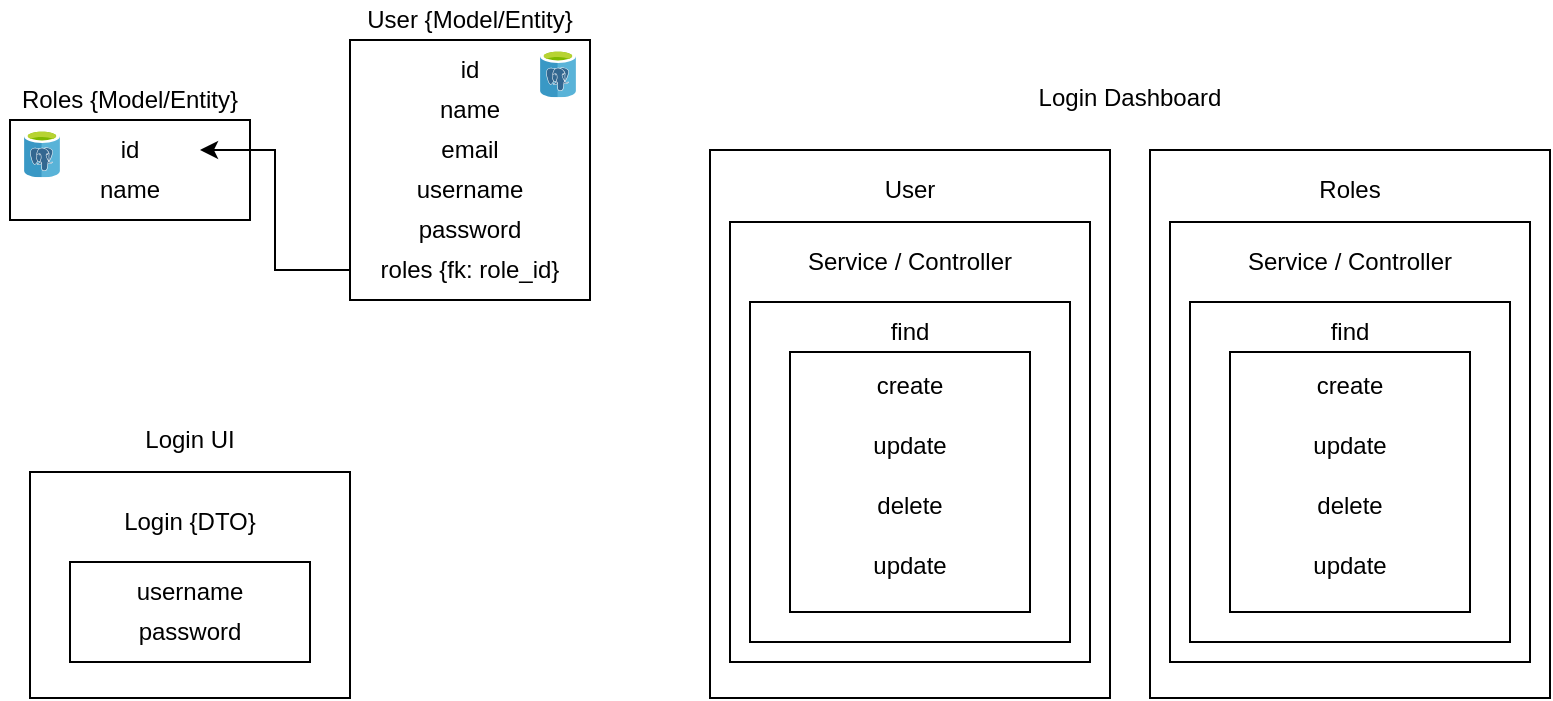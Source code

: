<mxfile version="14.5.1" type="device"><diagram id="w6bsHUb1zte6WI_Iq8Vv" name="Página-1"><mxGraphModel dx="1326" dy="798" grid="1" gridSize="10" guides="1" tooltips="1" connect="1" arrows="1" fold="1" page="1" pageScale="1" pageWidth="827" pageHeight="1169" math="0" shadow="0"><root><mxCell id="0"/><mxCell id="1" parent="0"/><mxCell id="RuOT1W9ouJWIUcCJPfvX-53" value="" style="rounded=0;whiteSpace=wrap;html=1;" vertex="1" parent="1"><mxGeometry x="380" y="85" width="200" height="274" as="geometry"/></mxCell><mxCell id="RuOT1W9ouJWIUcCJPfvX-54" value="Login Dashboard" style="text;html=1;strokeColor=none;fillColor=none;align=center;verticalAlign=middle;whiteSpace=wrap;rounded=0;" vertex="1" parent="1"><mxGeometry x="530" y="49" width="120" height="20" as="geometry"/></mxCell><mxCell id="RuOT1W9ouJWIUcCJPfvX-10" value="" style="rounded=0;whiteSpace=wrap;html=1;" vertex="1" parent="1"><mxGeometry x="390" y="121" width="180" height="220" as="geometry"/></mxCell><mxCell id="RuOT1W9ouJWIUcCJPfvX-1" value="" style="rounded=0;whiteSpace=wrap;html=1;" vertex="1" parent="1"><mxGeometry x="400" y="161" width="160" height="170" as="geometry"/></mxCell><mxCell id="RuOT1W9ouJWIUcCJPfvX-8" value="" style="rounded=0;whiteSpace=wrap;html=1;" vertex="1" parent="1"><mxGeometry x="420" y="186" width="120" height="130" as="geometry"/></mxCell><mxCell id="RuOT1W9ouJWIUcCJPfvX-2" value="Service / Controller" style="text;html=1;strokeColor=none;fillColor=none;align=center;verticalAlign=middle;whiteSpace=wrap;rounded=0;" vertex="1" parent="1"><mxGeometry x="405" y="131" width="150" height="20" as="geometry"/></mxCell><mxCell id="RuOT1W9ouJWIUcCJPfvX-3" value="create" style="text;html=1;strokeColor=none;fillColor=none;align=center;verticalAlign=middle;whiteSpace=wrap;rounded=0;" vertex="1" parent="1"><mxGeometry x="445" y="193" width="70" height="20" as="geometry"/></mxCell><mxCell id="RuOT1W9ouJWIUcCJPfvX-4" value="update" style="text;html=1;strokeColor=none;fillColor=none;align=center;verticalAlign=middle;whiteSpace=wrap;rounded=0;" vertex="1" parent="1"><mxGeometry x="450" y="223" width="60" height="20" as="geometry"/></mxCell><mxCell id="RuOT1W9ouJWIUcCJPfvX-6" value="delete" style="text;html=1;strokeColor=none;fillColor=none;align=center;verticalAlign=middle;whiteSpace=wrap;rounded=0;" vertex="1" parent="1"><mxGeometry x="450" y="253" width="60" height="20" as="geometry"/></mxCell><mxCell id="RuOT1W9ouJWIUcCJPfvX-7" value="update" style="text;html=1;strokeColor=none;fillColor=none;align=center;verticalAlign=middle;whiteSpace=wrap;rounded=0;" vertex="1" parent="1"><mxGeometry x="455" y="283" width="50" height="20" as="geometry"/></mxCell><mxCell id="RuOT1W9ouJWIUcCJPfvX-9" value="find" style="text;html=1;strokeColor=none;fillColor=none;align=center;verticalAlign=middle;whiteSpace=wrap;rounded=0;" vertex="1" parent="1"><mxGeometry x="445" y="166" width="70" height="20" as="geometry"/></mxCell><mxCell id="RuOT1W9ouJWIUcCJPfvX-11" style="edgeStyle=orthogonalEdgeStyle;rounded=0;orthogonalLoop=1;jettySize=auto;html=1;exitX=0.5;exitY=1;exitDx=0;exitDy=0;" edge="1" parent="1" source="RuOT1W9ouJWIUcCJPfvX-10" target="RuOT1W9ouJWIUcCJPfvX-10"><mxGeometry relative="1" as="geometry"/></mxCell><mxCell id="RuOT1W9ouJWIUcCJPfvX-26" value="User {Model/Entity}" style="text;html=1;strokeColor=none;fillColor=none;align=center;verticalAlign=middle;whiteSpace=wrap;rounded=0;" vertex="1" parent="1"><mxGeometry x="200" y="10" width="120" height="20" as="geometry"/></mxCell><mxCell id="RuOT1W9ouJWIUcCJPfvX-27" value="" style="rounded=0;whiteSpace=wrap;html=1;" vertex="1" parent="1"><mxGeometry x="200" y="30" width="120" height="130" as="geometry"/></mxCell><mxCell id="RuOT1W9ouJWIUcCJPfvX-28" value="username" style="text;html=1;strokeColor=none;fillColor=none;align=center;verticalAlign=middle;whiteSpace=wrap;rounded=0;" vertex="1" parent="1"><mxGeometry x="225" y="95" width="70" height="20" as="geometry"/></mxCell><mxCell id="RuOT1W9ouJWIUcCJPfvX-29" value="password" style="text;html=1;strokeColor=none;fillColor=none;align=center;verticalAlign=middle;whiteSpace=wrap;rounded=0;" vertex="1" parent="1"><mxGeometry x="225" y="115" width="70" height="20" as="geometry"/></mxCell><mxCell id="RuOT1W9ouJWIUcCJPfvX-30" value="id" style="text;html=1;strokeColor=none;fillColor=none;align=center;verticalAlign=middle;whiteSpace=wrap;rounded=0;" vertex="1" parent="1"><mxGeometry x="225" y="35" width="70" height="20" as="geometry"/></mxCell><mxCell id="RuOT1W9ouJWIUcCJPfvX-31" value="name" style="text;html=1;strokeColor=none;fillColor=none;align=center;verticalAlign=middle;whiteSpace=wrap;rounded=0;" vertex="1" parent="1"><mxGeometry x="225" y="55" width="70" height="20" as="geometry"/></mxCell><mxCell id="RuOT1W9ouJWIUcCJPfvX-32" value="email" style="text;html=1;strokeColor=none;fillColor=none;align=center;verticalAlign=middle;whiteSpace=wrap;rounded=0;" vertex="1" parent="1"><mxGeometry x="225" y="75" width="70" height="20" as="geometry"/></mxCell><mxCell id="RuOT1W9ouJWIUcCJPfvX-34" value="roles {fk: role_id}" style="text;html=1;strokeColor=none;fillColor=none;align=center;verticalAlign=middle;whiteSpace=wrap;rounded=0;" vertex="1" parent="1"><mxGeometry x="200" y="135" width="120" height="20" as="geometry"/></mxCell><mxCell id="RuOT1W9ouJWIUcCJPfvX-35" value="Roles {Model/Entity}" style="text;html=1;strokeColor=none;fillColor=none;align=center;verticalAlign=middle;whiteSpace=wrap;rounded=0;" vertex="1" parent="1"><mxGeometry x="25" y="50" width="130" height="20" as="geometry"/></mxCell><mxCell id="RuOT1W9ouJWIUcCJPfvX-36" value="" style="rounded=0;whiteSpace=wrap;html=1;" vertex="1" parent="1"><mxGeometry x="30" y="70" width="120" height="50" as="geometry"/></mxCell><mxCell id="RuOT1W9ouJWIUcCJPfvX-39" value="id" style="text;html=1;strokeColor=none;fillColor=none;align=center;verticalAlign=middle;whiteSpace=wrap;rounded=0;" vertex="1" parent="1"><mxGeometry x="55" y="75" width="70" height="20" as="geometry"/></mxCell><mxCell id="RuOT1W9ouJWIUcCJPfvX-40" value="name" style="text;html=1;strokeColor=none;fillColor=none;align=center;verticalAlign=middle;whiteSpace=wrap;rounded=0;" vertex="1" parent="1"><mxGeometry x="55" y="95" width="70" height="20" as="geometry"/></mxCell><mxCell id="RuOT1W9ouJWIUcCJPfvX-45" value="" style="aspect=fixed;html=1;points=[];align=center;image;fontSize=12;image=img/lib/mscae/Azure_Database_for_PostgreSQL_servers.svg;" vertex="1" parent="1"><mxGeometry x="295" y="35" width="18" height="23.68" as="geometry"/></mxCell><mxCell id="RuOT1W9ouJWIUcCJPfvX-46" value="" style="aspect=fixed;html=1;points=[];align=center;image;fontSize=12;image=img/lib/mscae/Azure_Database_for_PostgreSQL_servers.svg;" vertex="1" parent="1"><mxGeometry x="37" y="75" width="18" height="23.68" as="geometry"/></mxCell><mxCell id="RuOT1W9ouJWIUcCJPfvX-47" style="edgeStyle=orthogonalEdgeStyle;rounded=0;orthogonalLoop=1;jettySize=auto;html=1;exitX=0;exitY=0.5;exitDx=0;exitDy=0;entryX=1;entryY=0.5;entryDx=0;entryDy=0;" edge="1" parent="1" source="RuOT1W9ouJWIUcCJPfvX-34" target="RuOT1W9ouJWIUcCJPfvX-39"><mxGeometry relative="1" as="geometry"/></mxCell><mxCell id="RuOT1W9ouJWIUcCJPfvX-49" value="User" style="text;html=1;strokeColor=none;fillColor=none;align=center;verticalAlign=middle;whiteSpace=wrap;rounded=0;" vertex="1" parent="1"><mxGeometry x="405" y="95" width="150" height="20" as="geometry"/></mxCell><mxCell id="RuOT1W9ouJWIUcCJPfvX-51" value="" style="rounded=0;whiteSpace=wrap;html=1;" vertex="1" parent="1"><mxGeometry x="40" y="246" width="160" height="113" as="geometry"/></mxCell><mxCell id="RuOT1W9ouJWIUcCJPfvX-52" value="Login UI" style="text;html=1;strokeColor=none;fillColor=none;align=center;verticalAlign=middle;whiteSpace=wrap;rounded=0;" vertex="1" parent="1"><mxGeometry x="80" y="220" width="80" height="20" as="geometry"/></mxCell><mxCell id="RuOT1W9ouJWIUcCJPfvX-12" value="Login {DTO}" style="text;html=1;strokeColor=none;fillColor=none;align=center;verticalAlign=middle;whiteSpace=wrap;rounded=0;" vertex="1" parent="1"><mxGeometry x="60" y="261" width="120" height="20" as="geometry"/></mxCell><mxCell id="RuOT1W9ouJWIUcCJPfvX-15" value="" style="rounded=0;whiteSpace=wrap;html=1;" vertex="1" parent="1"><mxGeometry x="60" y="291" width="120" height="50" as="geometry"/></mxCell><mxCell id="RuOT1W9ouJWIUcCJPfvX-17" value="username" style="text;html=1;strokeColor=none;fillColor=none;align=center;verticalAlign=middle;whiteSpace=wrap;rounded=0;" vertex="1" parent="1"><mxGeometry x="85" y="296" width="70" height="20" as="geometry"/></mxCell><mxCell id="RuOT1W9ouJWIUcCJPfvX-18" value="password" style="text;html=1;strokeColor=none;fillColor=none;align=center;verticalAlign=middle;whiteSpace=wrap;rounded=0;" vertex="1" parent="1"><mxGeometry x="85" y="316" width="70" height="20" as="geometry"/></mxCell><mxCell id="RuOT1W9ouJWIUcCJPfvX-55" value="" style="rounded=0;whiteSpace=wrap;html=1;" vertex="1" parent="1"><mxGeometry x="600" y="85" width="200" height="274" as="geometry"/></mxCell><mxCell id="RuOT1W9ouJWIUcCJPfvX-56" value="" style="rounded=0;whiteSpace=wrap;html=1;" vertex="1" parent="1"><mxGeometry x="610" y="121" width="180" height="220" as="geometry"/></mxCell><mxCell id="RuOT1W9ouJWIUcCJPfvX-57" value="" style="rounded=0;whiteSpace=wrap;html=1;" vertex="1" parent="1"><mxGeometry x="620" y="161" width="160" height="170" as="geometry"/></mxCell><mxCell id="RuOT1W9ouJWIUcCJPfvX-58" value="" style="rounded=0;whiteSpace=wrap;html=1;" vertex="1" parent="1"><mxGeometry x="640" y="186" width="120" height="130" as="geometry"/></mxCell><mxCell id="RuOT1W9ouJWIUcCJPfvX-59" value="Service / Controller" style="text;html=1;strokeColor=none;fillColor=none;align=center;verticalAlign=middle;whiteSpace=wrap;rounded=0;" vertex="1" parent="1"><mxGeometry x="625" y="131" width="150" height="20" as="geometry"/></mxCell><mxCell id="RuOT1W9ouJWIUcCJPfvX-60" value="create" style="text;html=1;strokeColor=none;fillColor=none;align=center;verticalAlign=middle;whiteSpace=wrap;rounded=0;" vertex="1" parent="1"><mxGeometry x="665" y="193" width="70" height="20" as="geometry"/></mxCell><mxCell id="RuOT1W9ouJWIUcCJPfvX-61" value="update" style="text;html=1;strokeColor=none;fillColor=none;align=center;verticalAlign=middle;whiteSpace=wrap;rounded=0;" vertex="1" parent="1"><mxGeometry x="670" y="223" width="60" height="20" as="geometry"/></mxCell><mxCell id="RuOT1W9ouJWIUcCJPfvX-62" value="delete" style="text;html=1;strokeColor=none;fillColor=none;align=center;verticalAlign=middle;whiteSpace=wrap;rounded=0;" vertex="1" parent="1"><mxGeometry x="670" y="253" width="60" height="20" as="geometry"/></mxCell><mxCell id="RuOT1W9ouJWIUcCJPfvX-63" value="update" style="text;html=1;strokeColor=none;fillColor=none;align=center;verticalAlign=middle;whiteSpace=wrap;rounded=0;" vertex="1" parent="1"><mxGeometry x="675" y="283" width="50" height="20" as="geometry"/></mxCell><mxCell id="RuOT1W9ouJWIUcCJPfvX-64" value="find" style="text;html=1;strokeColor=none;fillColor=none;align=center;verticalAlign=middle;whiteSpace=wrap;rounded=0;" vertex="1" parent="1"><mxGeometry x="665" y="166" width="70" height="20" as="geometry"/></mxCell><mxCell id="RuOT1W9ouJWIUcCJPfvX-65" style="edgeStyle=orthogonalEdgeStyle;rounded=0;orthogonalLoop=1;jettySize=auto;html=1;exitX=0.5;exitY=1;exitDx=0;exitDy=0;" edge="1" parent="1" source="RuOT1W9ouJWIUcCJPfvX-56" target="RuOT1W9ouJWIUcCJPfvX-56"><mxGeometry relative="1" as="geometry"/></mxCell><mxCell id="RuOT1W9ouJWIUcCJPfvX-66" value="Roles" style="text;html=1;strokeColor=none;fillColor=none;align=center;verticalAlign=middle;whiteSpace=wrap;rounded=0;" vertex="1" parent="1"><mxGeometry x="625" y="95" width="150" height="20" as="geometry"/></mxCell></root></mxGraphModel></diagram></mxfile>